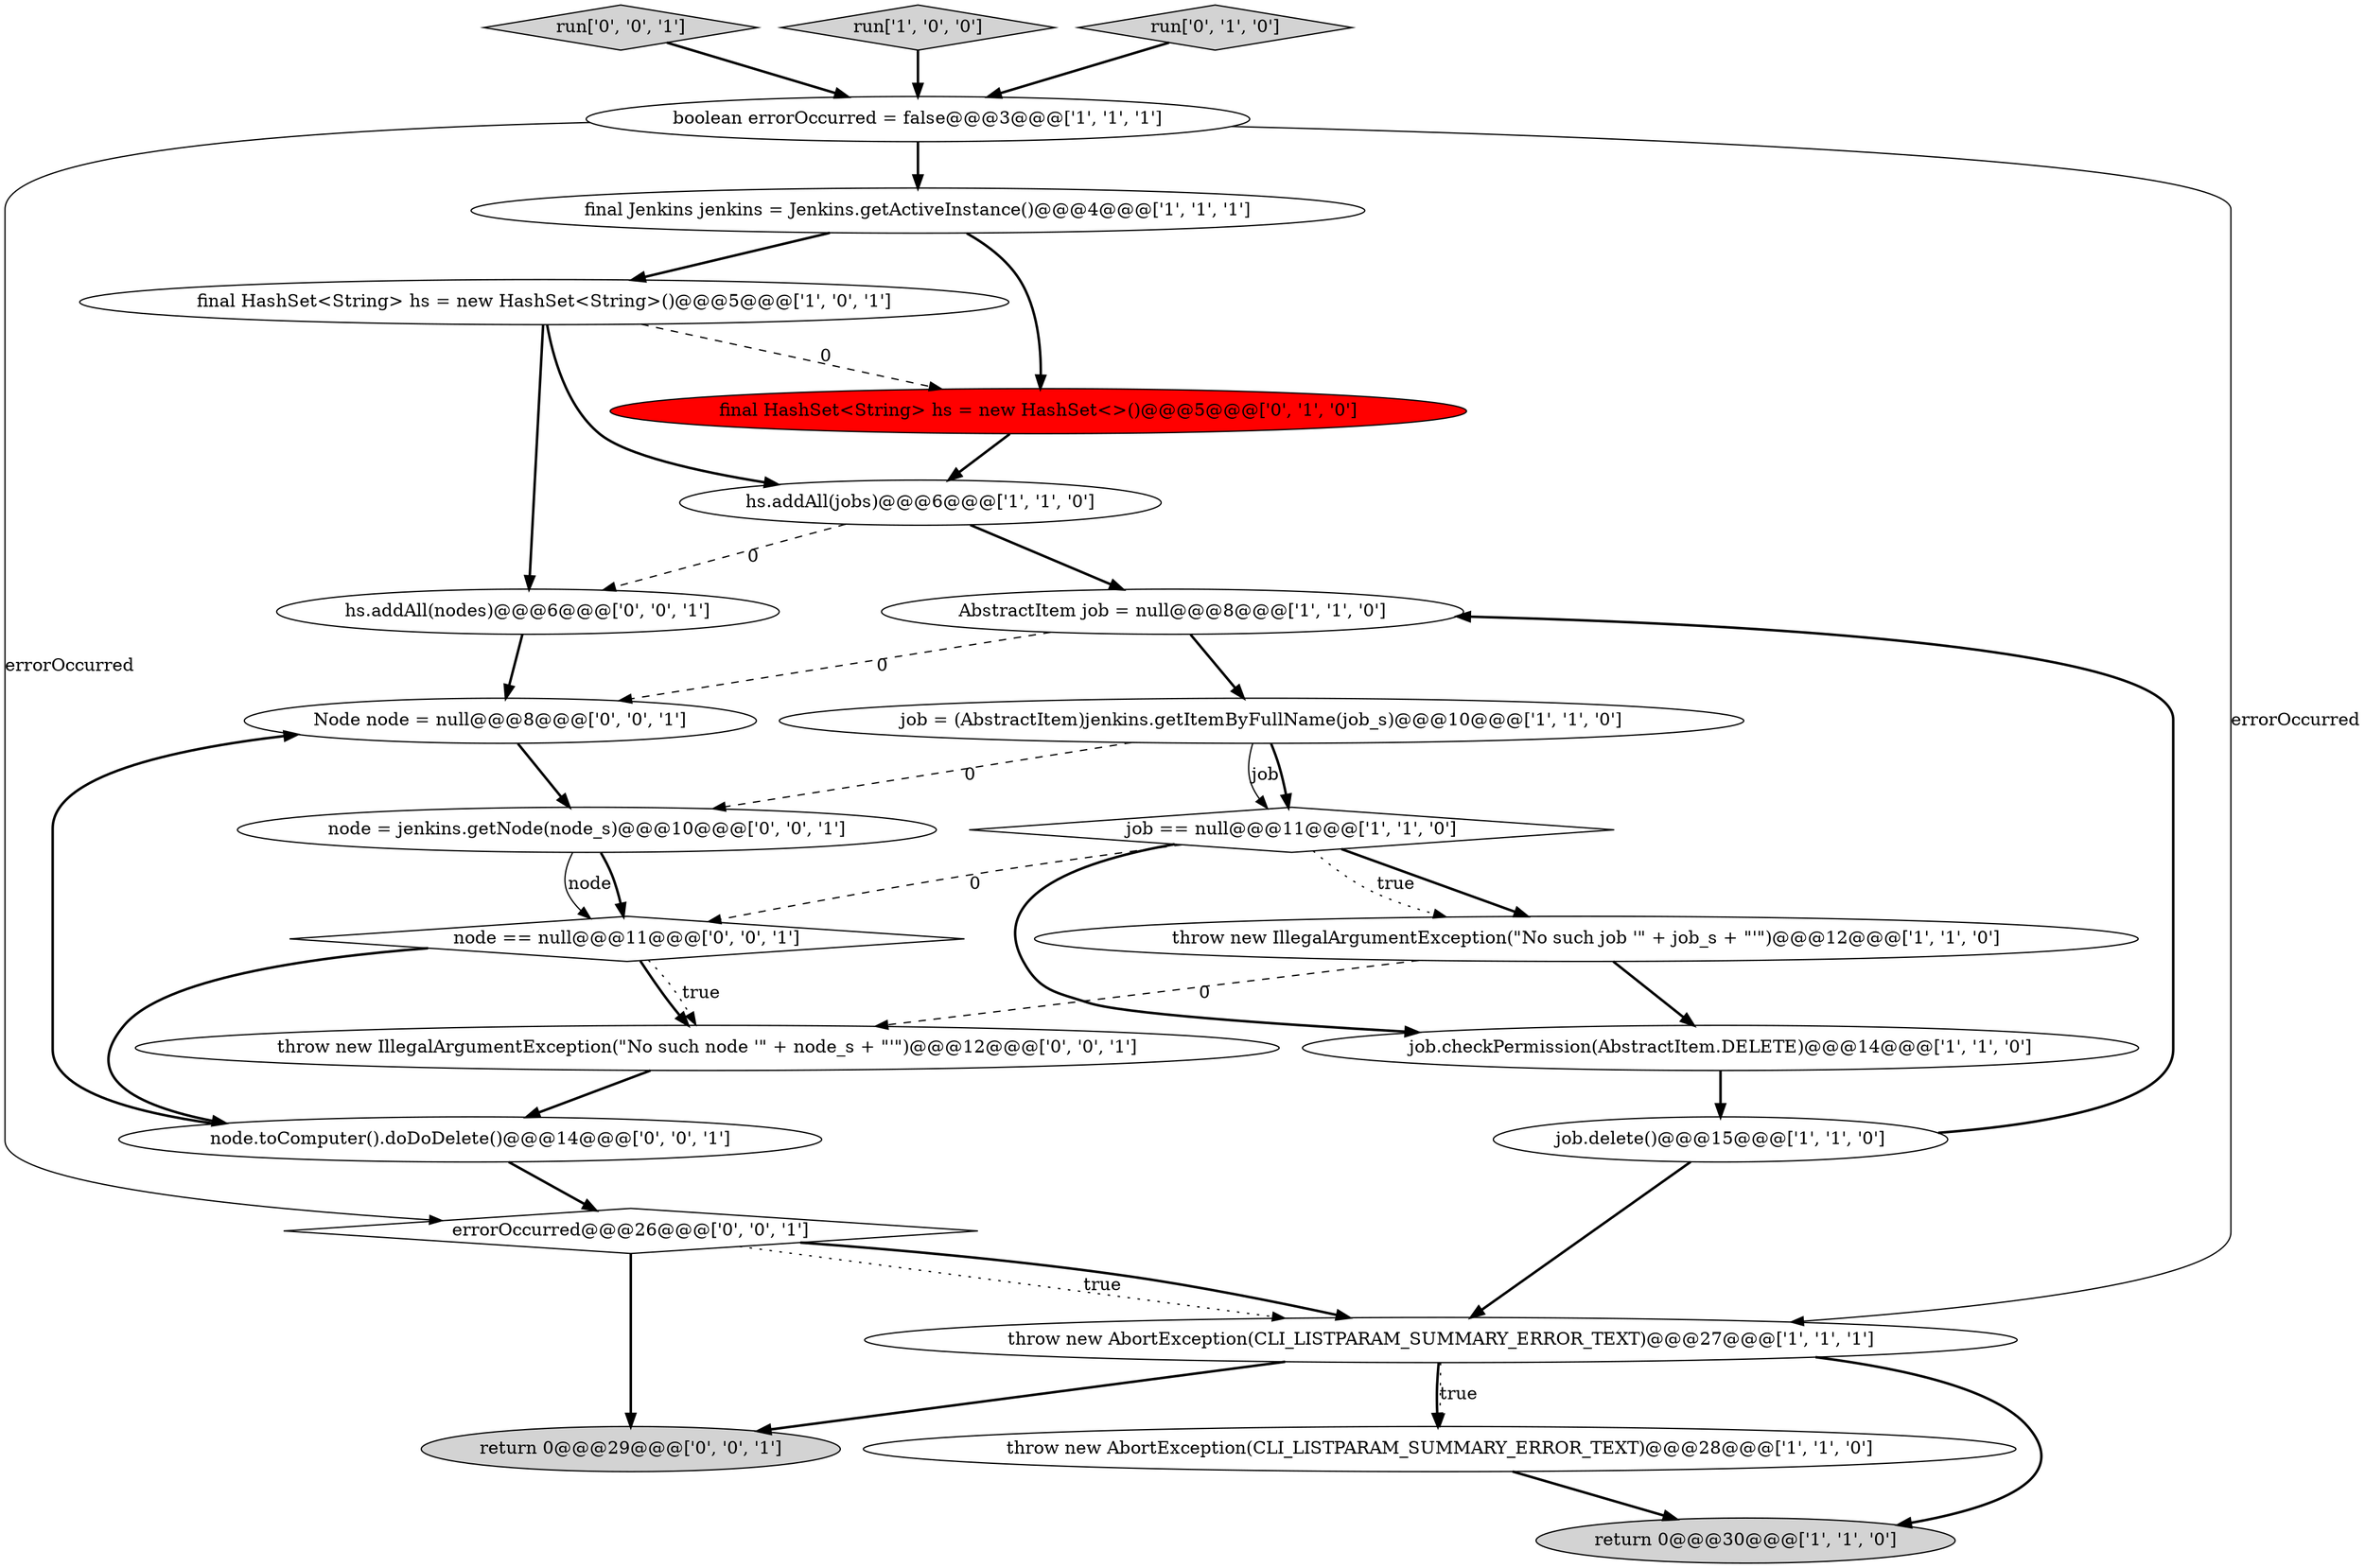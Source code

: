 digraph {
17 [style = filled, label = "Node node = null@@@8@@@['0', '0', '1']", fillcolor = white, shape = ellipse image = "AAA0AAABBB3BBB"];
20 [style = filled, label = "return 0@@@29@@@['0', '0', '1']", fillcolor = lightgray, shape = ellipse image = "AAA0AAABBB3BBB"];
24 [style = filled, label = "run['0', '0', '1']", fillcolor = lightgray, shape = diamond image = "AAA0AAABBB3BBB"];
2 [style = filled, label = "final Jenkins jenkins = Jenkins.getActiveInstance()@@@4@@@['1', '1', '1']", fillcolor = white, shape = ellipse image = "AAA0AAABBB1BBB"];
19 [style = filled, label = "hs.addAll(nodes)@@@6@@@['0', '0', '1']", fillcolor = white, shape = ellipse image = "AAA0AAABBB3BBB"];
13 [style = filled, label = "return 0@@@30@@@['1', '1', '0']", fillcolor = lightgray, shape = ellipse image = "AAA0AAABBB1BBB"];
0 [style = filled, label = "run['1', '0', '0']", fillcolor = lightgray, shape = diamond image = "AAA0AAABBB1BBB"];
11 [style = filled, label = "boolean errorOccurred = false@@@3@@@['1', '1', '1']", fillcolor = white, shape = ellipse image = "AAA0AAABBB1BBB"];
12 [style = filled, label = "AbstractItem job = null@@@8@@@['1', '1', '0']", fillcolor = white, shape = ellipse image = "AAA0AAABBB1BBB"];
1 [style = filled, label = "job.delete()@@@15@@@['1', '1', '0']", fillcolor = white, shape = ellipse image = "AAA0AAABBB1BBB"];
6 [style = filled, label = "job = (AbstractItem)jenkins.getItemByFullName(job_s)@@@10@@@['1', '1', '0']", fillcolor = white, shape = ellipse image = "AAA0AAABBB1BBB"];
4 [style = filled, label = "job.checkPermission(AbstractItem.DELETE)@@@14@@@['1', '1', '0']", fillcolor = white, shape = ellipse image = "AAA0AAABBB1BBB"];
10 [style = filled, label = "throw new IllegalArgumentException(\"No such job '\" + job_s + \"'\")@@@12@@@['1', '1', '0']", fillcolor = white, shape = ellipse image = "AAA0AAABBB1BBB"];
7 [style = filled, label = "throw new AbortException(CLI_LISTPARAM_SUMMARY_ERROR_TEXT)@@@28@@@['1', '1', '0']", fillcolor = white, shape = ellipse image = "AAA0AAABBB1BBB"];
15 [style = filled, label = "final HashSet<String> hs = new HashSet<>()@@@5@@@['0', '1', '0']", fillcolor = red, shape = ellipse image = "AAA1AAABBB2BBB"];
22 [style = filled, label = "throw new IllegalArgumentException(\"No such node '\" + node_s + \"'\")@@@12@@@['0', '0', '1']", fillcolor = white, shape = ellipse image = "AAA0AAABBB3BBB"];
16 [style = filled, label = "node.toComputer().doDoDelete()@@@14@@@['0', '0', '1']", fillcolor = white, shape = ellipse image = "AAA0AAABBB3BBB"];
9 [style = filled, label = "final HashSet<String> hs = new HashSet<String>()@@@5@@@['1', '0', '1']", fillcolor = white, shape = ellipse image = "AAA0AAABBB1BBB"];
5 [style = filled, label = "job == null@@@11@@@['1', '1', '0']", fillcolor = white, shape = diamond image = "AAA0AAABBB1BBB"];
23 [style = filled, label = "errorOccurred@@@26@@@['0', '0', '1']", fillcolor = white, shape = diamond image = "AAA0AAABBB3BBB"];
3 [style = filled, label = "hs.addAll(jobs)@@@6@@@['1', '1', '0']", fillcolor = white, shape = ellipse image = "AAA0AAABBB1BBB"];
14 [style = filled, label = "run['0', '1', '0']", fillcolor = lightgray, shape = diamond image = "AAA0AAABBB2BBB"];
18 [style = filled, label = "node == null@@@11@@@['0', '0', '1']", fillcolor = white, shape = diamond image = "AAA0AAABBB3BBB"];
21 [style = filled, label = "node = jenkins.getNode(node_s)@@@10@@@['0', '0', '1']", fillcolor = white, shape = ellipse image = "AAA0AAABBB3BBB"];
8 [style = filled, label = "throw new AbortException(CLI_LISTPARAM_SUMMARY_ERROR_TEXT)@@@27@@@['1', '1', '1']", fillcolor = white, shape = ellipse image = "AAA0AAABBB1BBB"];
7->13 [style = bold, label=""];
6->21 [style = dashed, label="0"];
5->10 [style = bold, label=""];
23->20 [style = bold, label=""];
1->8 [style = bold, label=""];
23->8 [style = dotted, label="true"];
22->16 [style = bold, label=""];
6->5 [style = solid, label="job"];
5->10 [style = dotted, label="true"];
12->17 [style = dashed, label="0"];
0->11 [style = bold, label=""];
11->8 [style = solid, label="errorOccurred"];
8->7 [style = dotted, label="true"];
19->17 [style = bold, label=""];
2->9 [style = bold, label=""];
3->12 [style = bold, label=""];
16->17 [style = bold, label=""];
16->23 [style = bold, label=""];
23->8 [style = bold, label=""];
15->3 [style = bold, label=""];
12->6 [style = bold, label=""];
21->18 [style = solid, label="node"];
5->18 [style = dashed, label="0"];
10->22 [style = dashed, label="0"];
11->2 [style = bold, label=""];
21->18 [style = bold, label=""];
8->7 [style = bold, label=""];
3->19 [style = dashed, label="0"];
6->5 [style = bold, label=""];
18->22 [style = bold, label=""];
8->20 [style = bold, label=""];
24->11 [style = bold, label=""];
11->23 [style = solid, label="errorOccurred"];
5->4 [style = bold, label=""];
2->15 [style = bold, label=""];
1->12 [style = bold, label=""];
10->4 [style = bold, label=""];
9->19 [style = bold, label=""];
9->3 [style = bold, label=""];
4->1 [style = bold, label=""];
18->22 [style = dotted, label="true"];
14->11 [style = bold, label=""];
17->21 [style = bold, label=""];
8->13 [style = bold, label=""];
9->15 [style = dashed, label="0"];
18->16 [style = bold, label=""];
}
